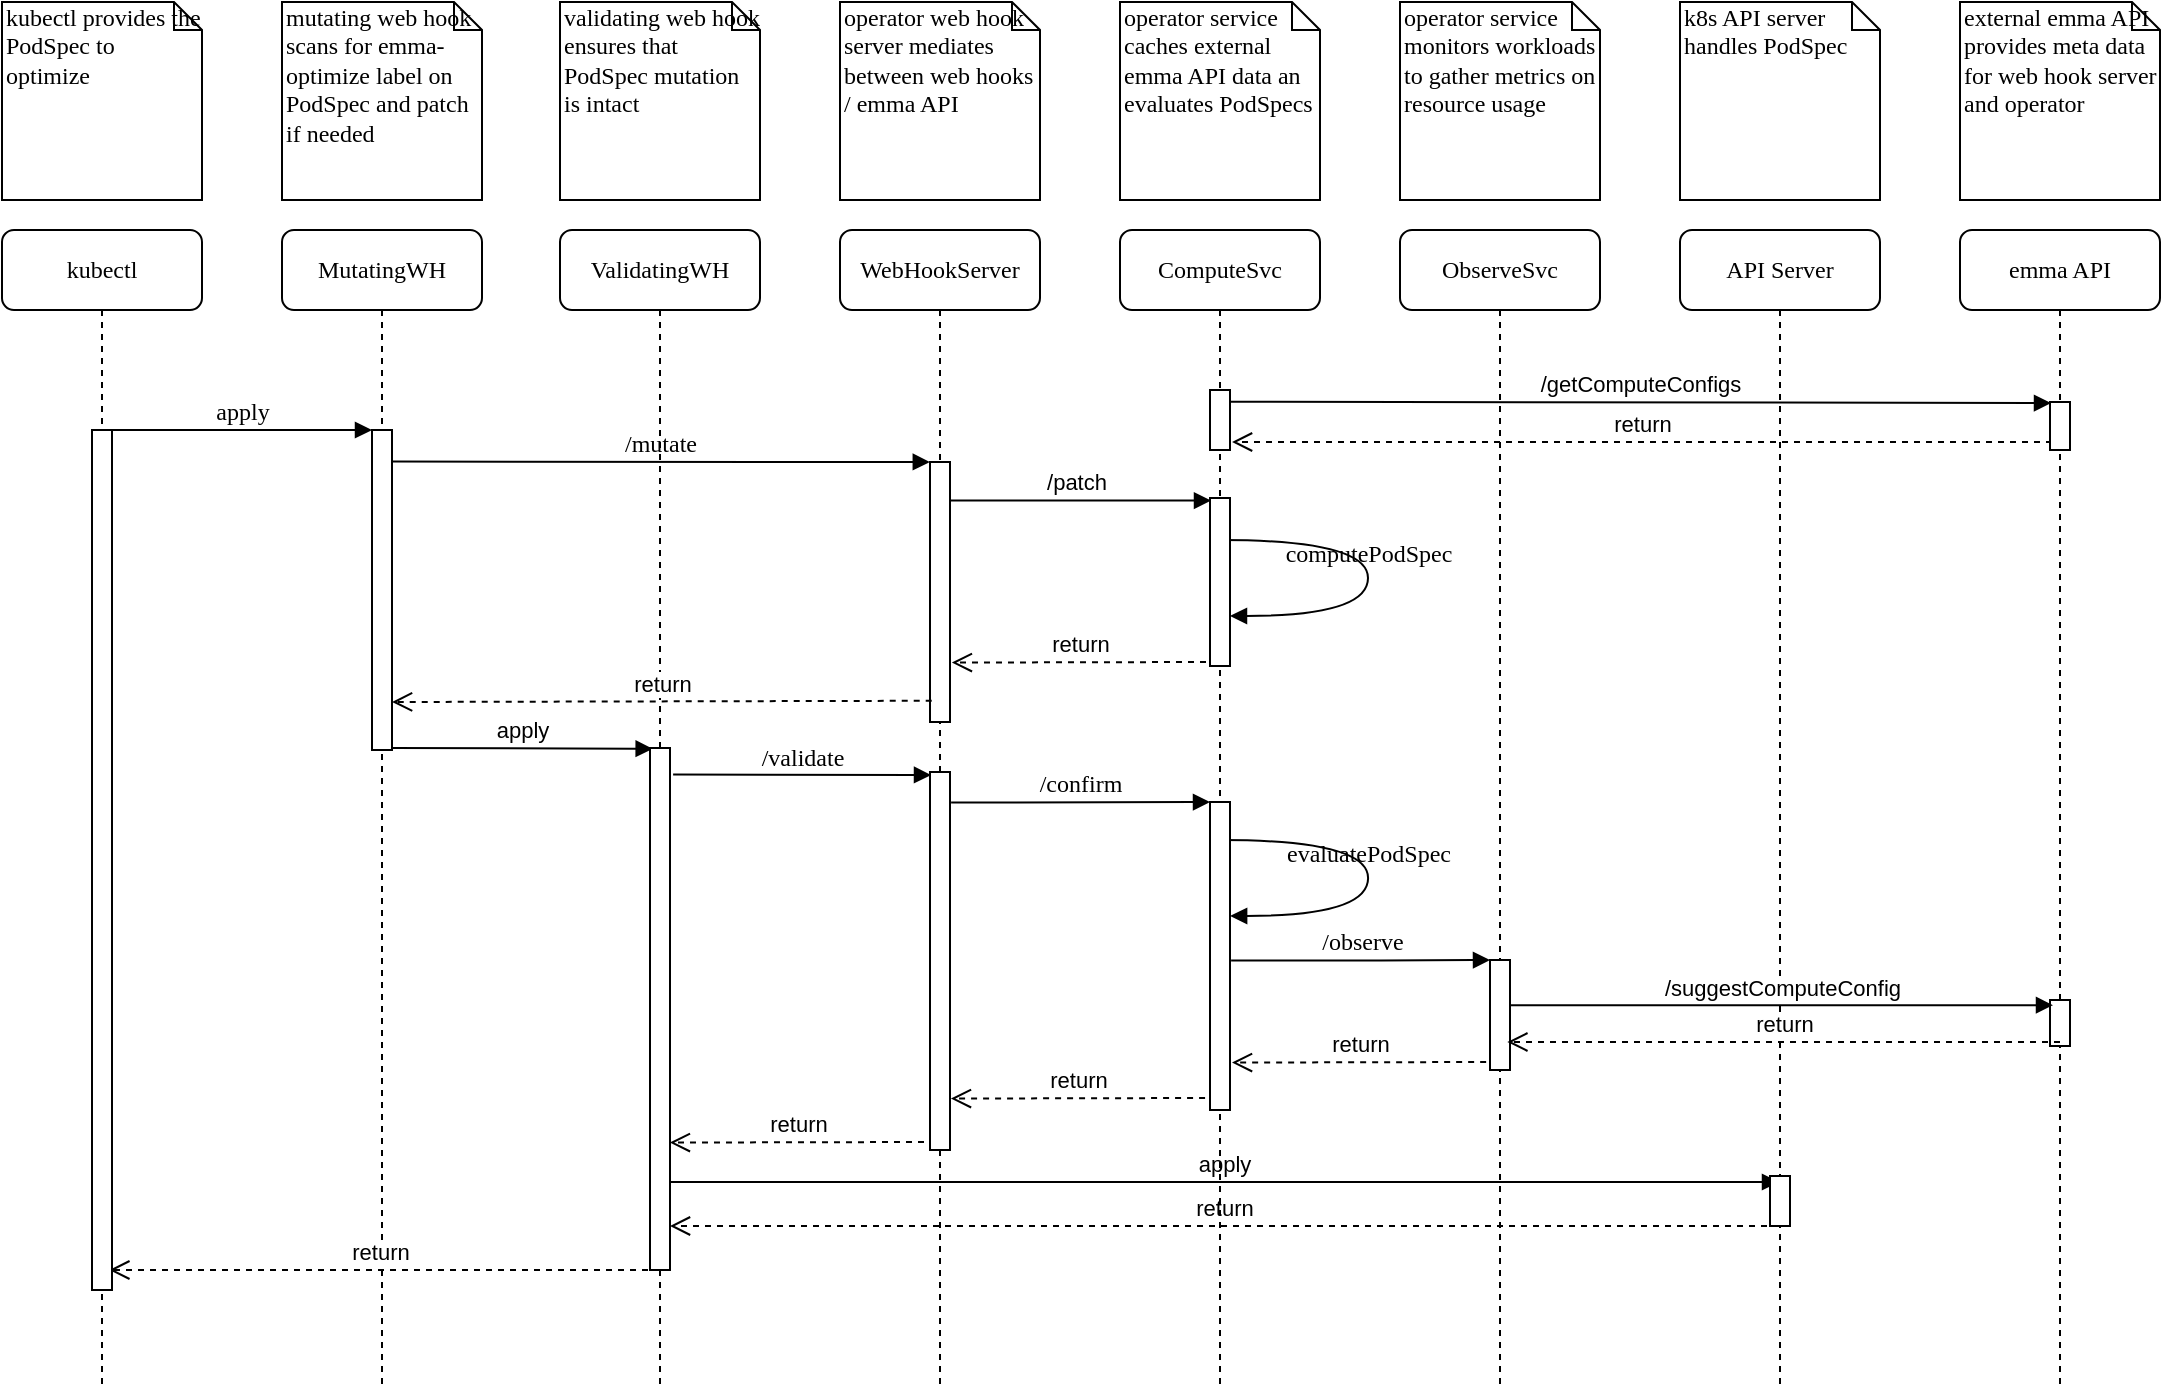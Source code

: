 <mxfile version="24.7.15">
  <diagram name="Page-1" id="13e1069c-82ec-6db2-03f1-153e76fe0fe0">
    <mxGraphModel dx="1657" dy="793" grid="1" gridSize="10" guides="1" tooltips="1" connect="1" arrows="1" fold="1" page="1" pageScale="1" pageWidth="1100" pageHeight="850" background="none" math="0" shadow="0">
      <root>
        <mxCell id="0" />
        <mxCell id="1" parent="0" />
        <mxCell id="LFfvi1dinfQVA_8fY7Rs-18" value="evaluatePodSpec" style="html=1;verticalAlign=bottom;endArrow=block;labelBackgroundColor=none;fontFamily=Verdana;fontSize=12;elbow=vertical;edgeStyle=orthogonalEdgeStyle;curved=1;" edge="1" parent="1">
          <mxGeometry relative="1" as="geometry">
            <mxPoint x="619.999" y="459" as="sourcePoint" />
            <mxPoint x="625.07" y="497" as="targetPoint" />
            <Array as="points">
              <mxPoint x="694.07" y="459" />
              <mxPoint x="694.07" y="497" />
            </Array>
          </mxGeometry>
        </mxCell>
        <mxCell id="7baba1c4bc27f4b0-2" value="MutatingWH" style="shape=umlLifeline;perimeter=lifelinePerimeter;whiteSpace=wrap;html=1;container=1;collapsible=0;recursiveResize=0;outlineConnect=0;rounded=1;shadow=0;comic=0;labelBackgroundColor=none;strokeWidth=1;fontFamily=Verdana;fontSize=12;align=center;" parent="1" vertex="1">
          <mxGeometry x="151" y="154" width="100" height="580" as="geometry" />
        </mxCell>
        <mxCell id="7baba1c4bc27f4b0-10" value="" style="html=1;points=[];perimeter=orthogonalPerimeter;rounded=0;shadow=0;comic=0;labelBackgroundColor=none;strokeWidth=1;fontFamily=Verdana;fontSize=12;align=center;" parent="7baba1c4bc27f4b0-2" vertex="1">
          <mxGeometry x="45" y="100" width="10" height="160" as="geometry" />
        </mxCell>
        <mxCell id="LFfvi1dinfQVA_8fY7Rs-12" value="apply" style="html=1;verticalAlign=bottom;endArrow=block;curved=0;rounded=0;entryX=0.133;entryY=0.003;entryDx=0;entryDy=0;entryPerimeter=0;" edge="1" parent="7baba1c4bc27f4b0-2">
          <mxGeometry width="80" relative="1" as="geometry">
            <mxPoint x="55" y="259" as="sourcePoint" />
            <mxPoint x="185.33" y="259.372" as="targetPoint" />
          </mxGeometry>
        </mxCell>
        <mxCell id="7baba1c4bc27f4b0-3" value="ValidatingWH" style="shape=umlLifeline;perimeter=lifelinePerimeter;whiteSpace=wrap;html=1;container=1;collapsible=0;recursiveResize=0;outlineConnect=0;rounded=1;shadow=0;comic=0;labelBackgroundColor=none;strokeWidth=1;fontFamily=Verdana;fontSize=12;align=center;" parent="1" vertex="1">
          <mxGeometry x="290" y="154" width="100" height="580" as="geometry" />
        </mxCell>
        <mxCell id="LFfvi1dinfQVA_8fY7Rs-11" value="" style="html=1;points=[];perimeter=orthogonalPerimeter;rounded=0;shadow=0;comic=0;labelBackgroundColor=none;strokeWidth=1;fontFamily=Verdana;fontSize=12;align=center;" vertex="1" parent="7baba1c4bc27f4b0-3">
          <mxGeometry x="45" y="259" width="10" height="261" as="geometry" />
        </mxCell>
        <mxCell id="LFfvi1dinfQVA_8fY7Rs-29" value="return" style="html=1;verticalAlign=bottom;endArrow=open;dashed=1;endSize=8;curved=0;rounded=0;" edge="1" parent="7baba1c4bc27f4b0-3" source="7baba1c4bc27f4b0-7">
          <mxGeometry relative="1" as="geometry">
            <mxPoint x="164.5" y="498" as="sourcePoint" />
            <mxPoint x="55" y="498" as="targetPoint" />
          </mxGeometry>
        </mxCell>
        <mxCell id="LFfvi1dinfQVA_8fY7Rs-30" value="return" style="html=1;verticalAlign=bottom;endArrow=open;dashed=1;endSize=8;curved=0;rounded=0;" edge="1" parent="7baba1c4bc27f4b0-3">
          <mxGeometry relative="1" as="geometry">
            <mxPoint x="44" y="520" as="sourcePoint" />
            <mxPoint x="-225.333" y="520" as="targetPoint" />
          </mxGeometry>
        </mxCell>
        <mxCell id="7baba1c4bc27f4b0-4" value="WebHookServer" style="shape=umlLifeline;perimeter=lifelinePerimeter;whiteSpace=wrap;html=1;container=1;collapsible=0;recursiveResize=0;outlineConnect=0;rounded=1;shadow=0;comic=0;labelBackgroundColor=none;strokeWidth=1;fontFamily=Verdana;fontSize=12;align=center;" parent="1" vertex="1">
          <mxGeometry x="430" y="154" width="100" height="580" as="geometry" />
        </mxCell>
        <mxCell id="LFfvi1dinfQVA_8fY7Rs-5" value="/patch" style="html=1;verticalAlign=bottom;endArrow=block;curved=0;rounded=0;" edge="1" parent="7baba1c4bc27f4b0-4" source="7baba1c4bc27f4b0-4">
          <mxGeometry width="80" relative="1" as="geometry">
            <mxPoint x="62" y="136" as="sourcePoint" />
            <mxPoint x="185.5" y="135.31" as="targetPoint" />
          </mxGeometry>
        </mxCell>
        <mxCell id="LFfvi1dinfQVA_8fY7Rs-14" value="" style="html=1;points=[];perimeter=orthogonalPerimeter;rounded=0;shadow=0;comic=0;labelBackgroundColor=none;strokeWidth=1;fontFamily=Verdana;fontSize=12;align=center;" vertex="1" parent="7baba1c4bc27f4b0-4">
          <mxGeometry x="45" y="271" width="10" height="189" as="geometry" />
        </mxCell>
        <mxCell id="LFfvi1dinfQVA_8fY7Rs-22" value="return" style="html=1;verticalAlign=bottom;endArrow=open;dashed=1;endSize=8;curved=0;rounded=0;" edge="1" parent="7baba1c4bc27f4b0-4">
          <mxGeometry relative="1" as="geometry">
            <mxPoint x="182.54" y="434" as="sourcePoint" />
            <mxPoint x="55.469" y="434.28" as="targetPoint" />
          </mxGeometry>
        </mxCell>
        <mxCell id="LFfvi1dinfQVA_8fY7Rs-23" value="return" style="html=1;verticalAlign=bottom;endArrow=open;dashed=1;endSize=8;curved=0;rounded=0;" edge="1" parent="7baba1c4bc27f4b0-4">
          <mxGeometry relative="1" as="geometry">
            <mxPoint x="42" y="456" as="sourcePoint" />
            <mxPoint x="-85.071" y="456.28" as="targetPoint" />
          </mxGeometry>
        </mxCell>
        <mxCell id="LFfvi1dinfQVA_8fY7Rs-28" value="apply" style="html=1;verticalAlign=bottom;endArrow=block;curved=0;rounded=0;" edge="1" parent="7baba1c4bc27f4b0-4" target="7baba1c4bc27f4b0-7">
          <mxGeometry width="80" relative="1" as="geometry">
            <mxPoint x="-85.33" y="476" as="sourcePoint" />
            <mxPoint x="45.0" y="476.372" as="targetPoint" />
          </mxGeometry>
        </mxCell>
        <mxCell id="7baba1c4bc27f4b0-5" value="ComputeSvc" style="shape=umlLifeline;perimeter=lifelinePerimeter;whiteSpace=wrap;html=1;container=1;collapsible=0;recursiveResize=0;outlineConnect=0;rounded=1;shadow=0;comic=0;labelBackgroundColor=none;strokeWidth=1;fontFamily=Verdana;fontSize=12;align=center;" parent="1" vertex="1">
          <mxGeometry x="570" y="154" width="100" height="580" as="geometry" />
        </mxCell>
        <mxCell id="LFfvi1dinfQVA_8fY7Rs-6" value="computePodSpec" style="html=1;verticalAlign=bottom;endArrow=block;labelBackgroundColor=none;fontFamily=Verdana;fontSize=12;elbow=vertical;edgeStyle=orthogonalEdgeStyle;curved=1;" edge="1" parent="7baba1c4bc27f4b0-5">
          <mxGeometry relative="1" as="geometry">
            <mxPoint x="49.929" y="155" as="sourcePoint" />
            <mxPoint x="55.0" y="193" as="targetPoint" />
            <Array as="points">
              <mxPoint x="124" y="155" />
              <mxPoint x="124" y="193" />
            </Array>
          </mxGeometry>
        </mxCell>
        <mxCell id="7baba1c4bc27f4b0-19" value="" style="html=1;points=[];perimeter=orthogonalPerimeter;rounded=0;shadow=0;comic=0;labelBackgroundColor=none;strokeWidth=1;fontFamily=Verdana;fontSize=12;align=center;" parent="7baba1c4bc27f4b0-5" vertex="1">
          <mxGeometry x="45" y="80" width="10" height="30" as="geometry" />
        </mxCell>
        <mxCell id="LFfvi1dinfQVA_8fY7Rs-13" value="" style="html=1;points=[];perimeter=orthogonalPerimeter;rounded=0;shadow=0;comic=0;labelBackgroundColor=none;strokeWidth=1;fontFamily=Verdana;fontSize=12;align=center;" vertex="1" parent="7baba1c4bc27f4b0-5">
          <mxGeometry x="45" y="134" width="10" height="84" as="geometry" />
        </mxCell>
        <mxCell id="LFfvi1dinfQVA_8fY7Rs-16" value="" style="html=1;points=[];perimeter=orthogonalPerimeter;rounded=0;shadow=0;comic=0;labelBackgroundColor=none;strokeWidth=1;fontFamily=Verdana;fontSize=12;align=center;" vertex="1" parent="7baba1c4bc27f4b0-5">
          <mxGeometry x="45" y="286" width="10" height="154" as="geometry" />
        </mxCell>
        <mxCell id="LFfvi1dinfQVA_8fY7Rs-17" value="/confirm" style="html=1;verticalAlign=bottom;endArrow=block;labelBackgroundColor=none;fontFamily=Verdana;fontSize=12;edgeStyle=elbowEdgeStyle;elbow=vertical;entryX=0.05;entryY=0.009;entryDx=0;entryDy=0;entryPerimeter=0;" edge="1" parent="7baba1c4bc27f4b0-5">
          <mxGeometry relative="1" as="geometry">
            <mxPoint x="-84.45" y="286.31" as="sourcePoint" />
            <mxPoint x="45" y="286" as="targetPoint" />
          </mxGeometry>
        </mxCell>
        <mxCell id="7baba1c4bc27f4b0-6" value="ObserveSvc" style="shape=umlLifeline;perimeter=lifelinePerimeter;whiteSpace=wrap;html=1;container=1;collapsible=0;recursiveResize=0;outlineConnect=0;rounded=1;shadow=0;comic=0;labelBackgroundColor=none;strokeWidth=1;fontFamily=Verdana;fontSize=12;align=center;" parent="1" vertex="1">
          <mxGeometry x="710" y="154" width="100" height="580" as="geometry" />
        </mxCell>
        <mxCell id="LFfvi1dinfQVA_8fY7Rs-8" value="/getComputeConfigs" style="html=1;verticalAlign=bottom;endArrow=block;curved=0;rounded=0;exitX=0.895;exitY=0.031;exitDx=0;exitDy=0;exitPerimeter=0;" edge="1" parent="7baba1c4bc27f4b0-6">
          <mxGeometry width="80" relative="1" as="geometry">
            <mxPoint x="-85.05" y="85.836" as="sourcePoint" />
            <mxPoint x="325.5" y="86.52" as="targetPoint" />
          </mxGeometry>
        </mxCell>
        <mxCell id="LFfvi1dinfQVA_8fY7Rs-19" value="" style="html=1;points=[];perimeter=orthogonalPerimeter;rounded=0;shadow=0;comic=0;labelBackgroundColor=none;strokeWidth=1;fontFamily=Verdana;fontSize=12;align=center;" vertex="1" parent="7baba1c4bc27f4b0-6">
          <mxGeometry x="45" y="365" width="10" height="55" as="geometry" />
        </mxCell>
        <mxCell id="LFfvi1dinfQVA_8fY7Rs-20" value="/observe" style="html=1;verticalAlign=bottom;endArrow=block;labelBackgroundColor=none;fontFamily=Verdana;fontSize=12;edgeStyle=elbowEdgeStyle;elbow=horizontal;entryX=0.05;entryY=0.009;entryDx=0;entryDy=0;entryPerimeter=0;" edge="1" parent="7baba1c4bc27f4b0-6">
          <mxGeometry relative="1" as="geometry">
            <mxPoint x="-84.45" y="365.31" as="sourcePoint" />
            <mxPoint x="45" y="365" as="targetPoint" />
          </mxGeometry>
        </mxCell>
        <mxCell id="7baba1c4bc27f4b0-7" value="API Server" style="shape=umlLifeline;perimeter=lifelinePerimeter;whiteSpace=wrap;html=1;container=1;collapsible=0;recursiveResize=0;outlineConnect=0;rounded=1;shadow=0;comic=0;labelBackgroundColor=none;strokeWidth=1;fontFamily=Verdana;fontSize=12;align=center;" parent="1" vertex="1">
          <mxGeometry x="850" y="154" width="100" height="580" as="geometry" />
        </mxCell>
        <mxCell id="LFfvi1dinfQVA_8fY7Rs-24" value="" style="html=1;points=[];perimeter=orthogonalPerimeter;rounded=0;shadow=0;comic=0;labelBackgroundColor=none;strokeWidth=1;fontFamily=Verdana;fontSize=12;align=center;" vertex="1" parent="7baba1c4bc27f4b0-7">
          <mxGeometry x="45" y="473" width="10" height="25" as="geometry" />
        </mxCell>
        <mxCell id="7baba1c4bc27f4b0-8" value="kubectl" style="shape=umlLifeline;perimeter=lifelinePerimeter;whiteSpace=wrap;html=1;container=1;collapsible=0;recursiveResize=0;outlineConnect=0;rounded=1;shadow=0;comic=0;labelBackgroundColor=none;strokeWidth=1;fontFamily=Verdana;fontSize=12;align=center;" parent="1" vertex="1">
          <mxGeometry x="11" y="154" width="100" height="580" as="geometry" />
        </mxCell>
        <mxCell id="7baba1c4bc27f4b0-9" value="" style="html=1;points=[];perimeter=orthogonalPerimeter;rounded=0;shadow=0;comic=0;labelBackgroundColor=none;strokeWidth=1;fontFamily=Verdana;fontSize=12;align=center;" parent="7baba1c4bc27f4b0-8" vertex="1">
          <mxGeometry x="45" y="100" width="10" height="430" as="geometry" />
        </mxCell>
        <mxCell id="7baba1c4bc27f4b0-16" value="" style="html=1;points=[];perimeter=orthogonalPerimeter;rounded=0;shadow=0;comic=0;labelBackgroundColor=none;strokeWidth=1;fontFamily=Verdana;fontSize=12;align=center;" parent="1" vertex="1">
          <mxGeometry x="475" y="270" width="10" height="130" as="geometry" />
        </mxCell>
        <mxCell id="7baba1c4bc27f4b0-11" value="apply" style="html=1;verticalAlign=bottom;endArrow=block;entryX=0;entryY=0;labelBackgroundColor=none;fontFamily=Verdana;fontSize=12;edgeStyle=elbowEdgeStyle;elbow=vertical;" parent="1" source="7baba1c4bc27f4b0-9" target="7baba1c4bc27f4b0-10" edge="1">
          <mxGeometry relative="1" as="geometry">
            <mxPoint x="131" y="264" as="sourcePoint" />
          </mxGeometry>
        </mxCell>
        <mxCell id="7baba1c4bc27f4b0-14" value="/mutate" style="html=1;verticalAlign=bottom;endArrow=block;entryX=-0.01;entryY=0.004;labelBackgroundColor=none;fontFamily=Verdana;fontSize=12;edgeStyle=elbowEdgeStyle;elbow=vertical;entryDx=0;entryDy=0;entryPerimeter=0;" parent="1" edge="1">
          <mxGeometry relative="1" as="geometry">
            <mxPoint x="206" y="269.81" as="sourcePoint" />
            <mxPoint x="474.9" y="269.816" as="targetPoint" />
          </mxGeometry>
        </mxCell>
        <mxCell id="7baba1c4bc27f4b0-40" value="kubectl provides the PodSpec to optimize" style="shape=note;whiteSpace=wrap;html=1;size=14;verticalAlign=top;align=left;spacingTop=-6;rounded=0;shadow=0;comic=0;labelBackgroundColor=none;strokeWidth=1;fontFamily=Verdana;fontSize=12" parent="1" vertex="1">
          <mxGeometry x="11" y="40" width="100" height="99" as="geometry" />
        </mxCell>
        <mxCell id="7baba1c4bc27f4b0-41" value="mutating web hook scans for emma-optimize label on PodSpec and patch if needed" style="shape=note;whiteSpace=wrap;html=1;size=14;verticalAlign=top;align=left;spacingTop=-6;rounded=0;shadow=0;comic=0;labelBackgroundColor=none;strokeWidth=1;fontFamily=Verdana;fontSize=12" parent="1" vertex="1">
          <mxGeometry x="151" y="40" width="100" height="99" as="geometry" />
        </mxCell>
        <mxCell id="7baba1c4bc27f4b0-42" value="validating web hook ensures that PodSpec mutation is intact" style="shape=note;whiteSpace=wrap;html=1;size=14;verticalAlign=top;align=left;spacingTop=-6;rounded=0;shadow=0;comic=0;labelBackgroundColor=none;strokeWidth=1;fontFamily=Verdana;fontSize=12" parent="1" vertex="1">
          <mxGeometry x="290" y="40" width="100" height="99" as="geometry" />
        </mxCell>
        <mxCell id="7baba1c4bc27f4b0-43" value="operator web hook server mediates between web hooks / emma API" style="shape=note;whiteSpace=wrap;html=1;size=14;verticalAlign=top;align=left;spacingTop=-6;rounded=0;shadow=0;comic=0;labelBackgroundColor=none;strokeWidth=1;fontFamily=Verdana;fontSize=12" parent="1" vertex="1">
          <mxGeometry x="430" y="40" width="100" height="99" as="geometry" />
        </mxCell>
        <mxCell id="7baba1c4bc27f4b0-44" value="operator service caches external emma API data an evaluates PodSpecs" style="shape=note;whiteSpace=wrap;html=1;size=14;verticalAlign=top;align=left;spacingTop=-6;rounded=0;shadow=0;comic=0;labelBackgroundColor=none;strokeWidth=1;fontFamily=Verdana;fontSize=12" parent="1" vertex="1">
          <mxGeometry x="570" y="40" width="100" height="99" as="geometry" />
        </mxCell>
        <mxCell id="7baba1c4bc27f4b0-45" value="operator&amp;nbsp;service monitors workloads to gather metrics on resource usage" style="shape=note;whiteSpace=wrap;html=1;size=14;verticalAlign=top;align=left;spacingTop=-6;rounded=0;shadow=0;comic=0;labelBackgroundColor=none;strokeWidth=1;fontFamily=Verdana;fontSize=12" parent="1" vertex="1">
          <mxGeometry x="710" y="40" width="100" height="99" as="geometry" />
        </mxCell>
        <mxCell id="7baba1c4bc27f4b0-46" value="k8s API server handles PodSpec" style="shape=note;whiteSpace=wrap;html=1;size=14;verticalAlign=top;align=left;spacingTop=-6;rounded=0;shadow=0;comic=0;labelBackgroundColor=none;strokeWidth=1;fontFamily=Verdana;fontSize=12" parent="1" vertex="1">
          <mxGeometry x="850" y="40" width="100" height="99" as="geometry" />
        </mxCell>
        <mxCell id="LFfvi1dinfQVA_8fY7Rs-1" value="emma API" style="shape=umlLifeline;perimeter=lifelinePerimeter;whiteSpace=wrap;html=1;container=1;collapsible=0;recursiveResize=0;outlineConnect=0;rounded=1;shadow=0;comic=0;labelBackgroundColor=none;strokeWidth=1;fontFamily=Verdana;fontSize=12;align=center;" vertex="1" parent="1">
          <mxGeometry x="990" y="154" width="100" height="580" as="geometry" />
        </mxCell>
        <mxCell id="LFfvi1dinfQVA_8fY7Rs-9" value="return" style="html=1;verticalAlign=bottom;endArrow=open;dashed=1;endSize=8;curved=0;rounded=0;" edge="1" parent="LFfvi1dinfQVA_8fY7Rs-1">
          <mxGeometry relative="1" as="geometry">
            <mxPoint x="46" y="106" as="sourcePoint" />
            <mxPoint x="-363.976" y="106" as="targetPoint" />
          </mxGeometry>
        </mxCell>
        <mxCell id="LFfvi1dinfQVA_8fY7Rs-7" value="" style="html=1;points=[];perimeter=orthogonalPerimeter;rounded=0;shadow=0;comic=0;labelBackgroundColor=none;strokeWidth=1;fontFamily=Verdana;fontSize=12;align=center;" vertex="1" parent="LFfvi1dinfQVA_8fY7Rs-1">
          <mxGeometry x="45" y="86" width="10" height="24" as="geometry" />
        </mxCell>
        <mxCell id="LFfvi1dinfQVA_8fY7Rs-26" value="" style="html=1;points=[];perimeter=orthogonalPerimeter;rounded=0;shadow=0;comic=0;labelBackgroundColor=none;strokeWidth=1;fontFamily=Verdana;fontSize=12;align=center;" vertex="1" parent="LFfvi1dinfQVA_8fY7Rs-1">
          <mxGeometry x="45" y="385" width="10" height="23" as="geometry" />
        </mxCell>
        <mxCell id="LFfvi1dinfQVA_8fY7Rs-27" value="return" style="html=1;verticalAlign=bottom;endArrow=open;dashed=1;endSize=8;curved=0;rounded=0;" edge="1" parent="LFfvi1dinfQVA_8fY7Rs-1">
          <mxGeometry relative="1" as="geometry">
            <mxPoint x="50" y="406" as="sourcePoint" />
            <mxPoint x="-226.333" y="406" as="targetPoint" />
          </mxGeometry>
        </mxCell>
        <mxCell id="LFfvi1dinfQVA_8fY7Rs-3" value="external emma API provides meta data for web hook server and operator" style="shape=note;whiteSpace=wrap;html=1;size=14;verticalAlign=top;align=left;spacingTop=-6;rounded=0;shadow=0;comic=0;labelBackgroundColor=none;strokeWidth=1;fontFamily=Verdana;fontSize=12" vertex="1" parent="1">
          <mxGeometry x="990" y="40" width="100" height="99" as="geometry" />
        </mxCell>
        <mxCell id="LFfvi1dinfQVA_8fY7Rs-4" value="return" style="html=1;verticalAlign=bottom;endArrow=open;dashed=1;endSize=8;curved=0;rounded=0;exitX=0.086;exitY=0.095;exitDx=0;exitDy=0;exitPerimeter=0;" edge="1" parent="1">
          <mxGeometry relative="1" as="geometry">
            <mxPoint x="475.86" y="389.38" as="sourcePoint" />
            <mxPoint x="206.024" y="390" as="targetPoint" />
          </mxGeometry>
        </mxCell>
        <mxCell id="LFfvi1dinfQVA_8fY7Rs-10" value="return" style="html=1;verticalAlign=bottom;endArrow=open;dashed=1;endSize=8;curved=0;rounded=0;" edge="1" parent="1">
          <mxGeometry relative="1" as="geometry">
            <mxPoint x="613" y="370" as="sourcePoint" />
            <mxPoint x="485.929" y="370.28" as="targetPoint" />
          </mxGeometry>
        </mxCell>
        <mxCell id="LFfvi1dinfQVA_8fY7Rs-15" value="/validate" style="html=1;verticalAlign=bottom;endArrow=block;labelBackgroundColor=none;fontFamily=Verdana;fontSize=12;edgeStyle=elbowEdgeStyle;elbow=vertical;entryX=0.05;entryY=0.009;entryDx=0;entryDy=0;entryPerimeter=0;" edge="1" parent="1" target="LFfvi1dinfQVA_8fY7Rs-14">
          <mxGeometry relative="1" as="geometry">
            <mxPoint x="346.55" y="426.31" as="sourcePoint" />
            <mxPoint x="472" y="426" as="targetPoint" />
          </mxGeometry>
        </mxCell>
        <mxCell id="LFfvi1dinfQVA_8fY7Rs-21" value="return" style="html=1;verticalAlign=bottom;endArrow=open;dashed=1;endSize=8;curved=0;rounded=0;" edge="1" parent="1">
          <mxGeometry relative="1" as="geometry">
            <mxPoint x="753.07" y="570" as="sourcePoint" />
            <mxPoint x="625.999" y="570.28" as="targetPoint" />
          </mxGeometry>
        </mxCell>
        <mxCell id="LFfvi1dinfQVA_8fY7Rs-25" value="/suggestComputeConfig" style="html=1;verticalAlign=bottom;endArrow=block;curved=0;rounded=0;exitX=0.895;exitY=0.031;exitDx=0;exitDy=0;exitPerimeter=0;" edge="1" parent="1">
          <mxGeometry width="80" relative="1" as="geometry">
            <mxPoint x="765" y="541.586" as="sourcePoint" />
            <mxPoint x="1036.5" y="541.586" as="targetPoint" />
          </mxGeometry>
        </mxCell>
      </root>
    </mxGraphModel>
  </diagram>
</mxfile>

